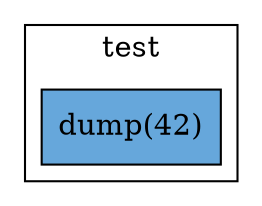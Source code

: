 digraph "dump-is-used-1" {
    node [shape=box];
    subgraph "cluster_test" {
        label="test";
        "test_141" [label="dump(42)",style=filled,fillcolor="#66A7DB"];
    }
}
